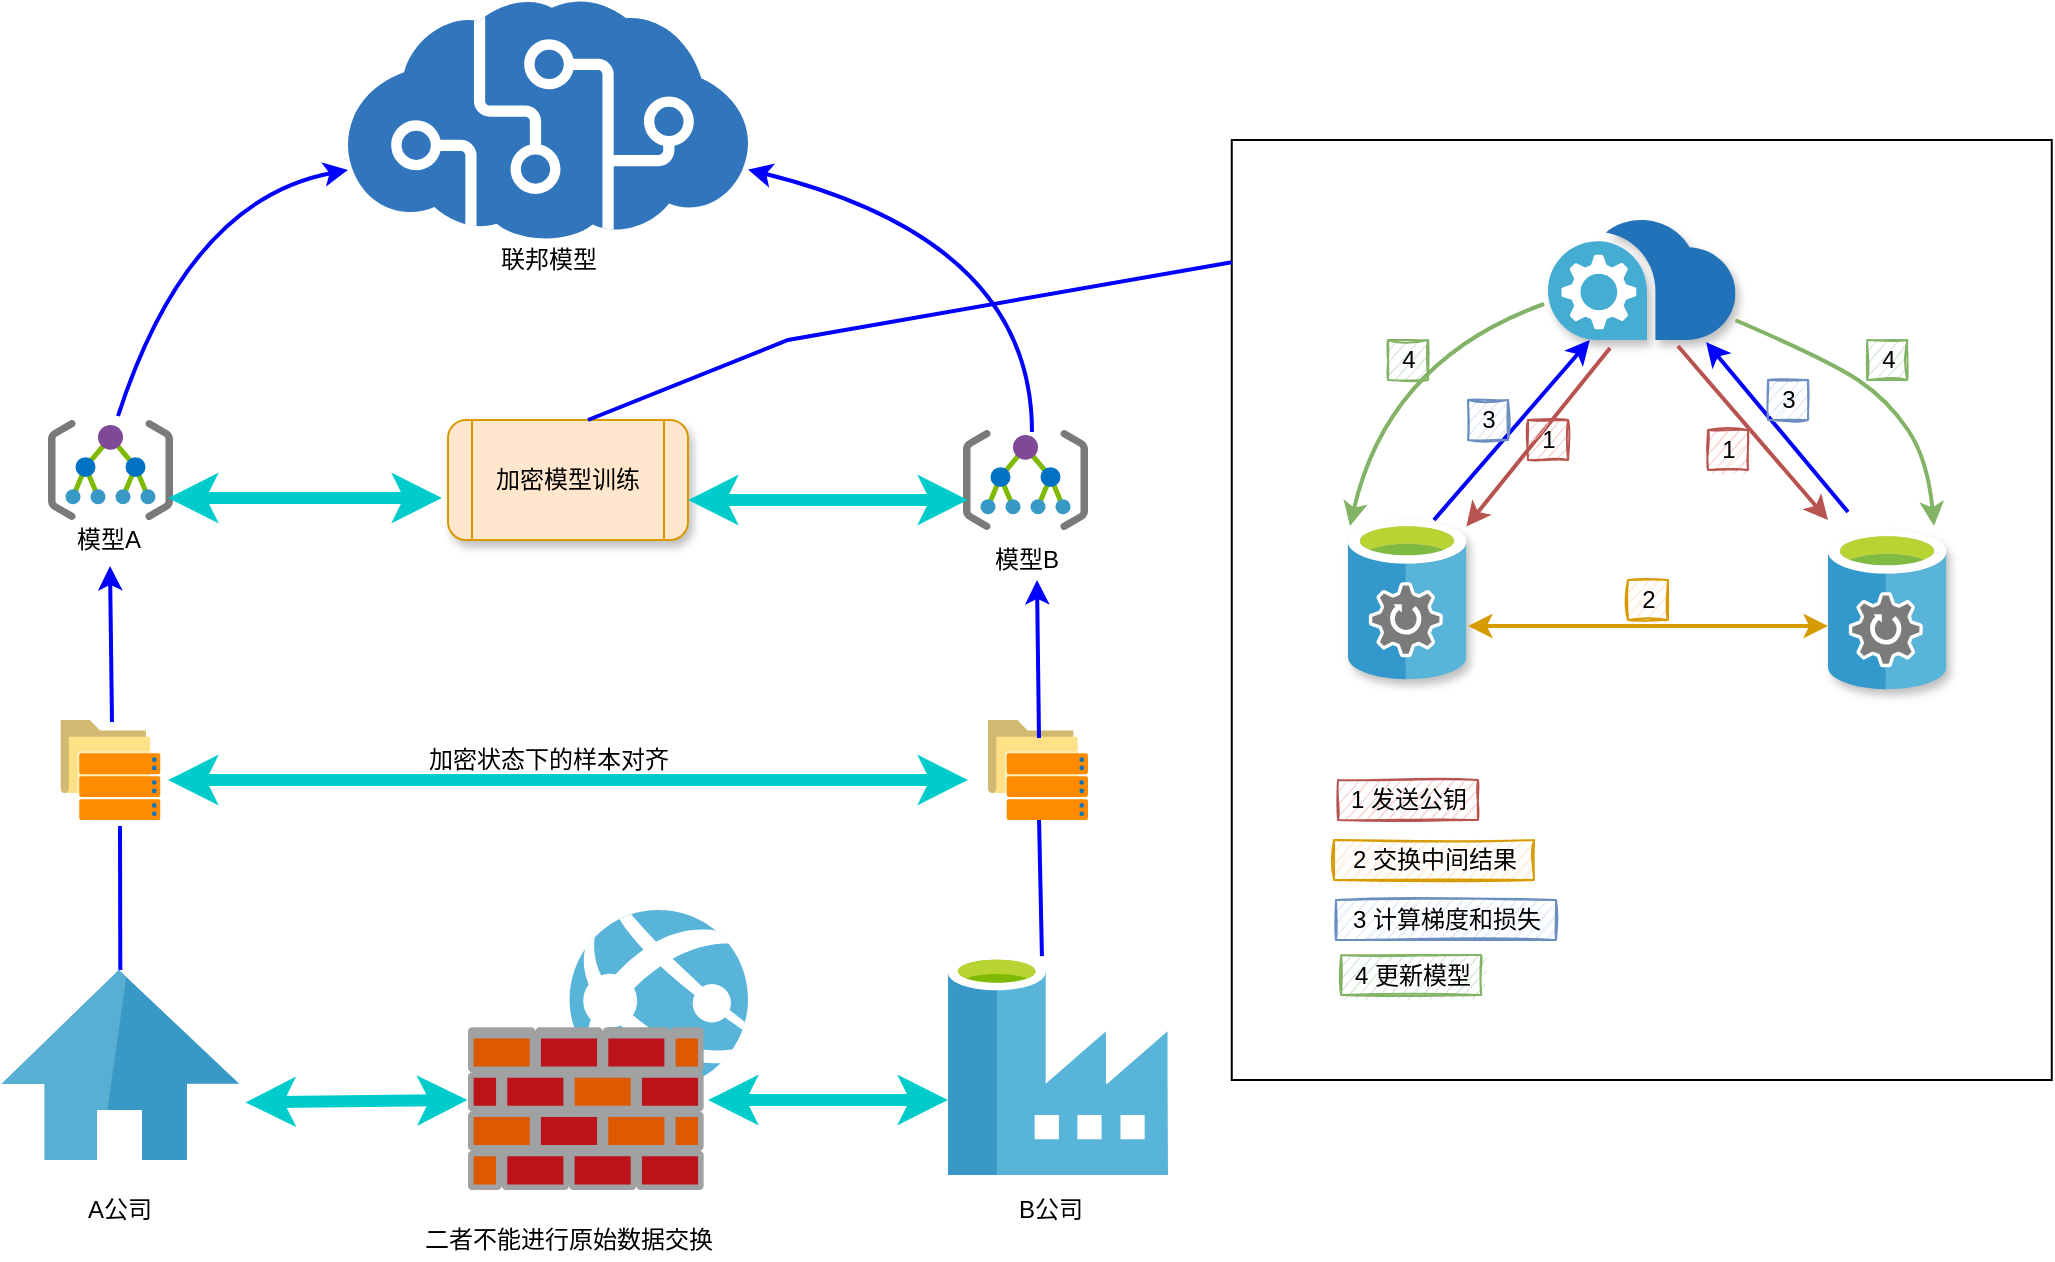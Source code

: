 <mxfile version="14.4.6" type="github">
  <diagram id="6a731a19-8d31-9384-78a2-239565b7b9f0" name="Page-1">
    <mxGraphModel dx="2062" dy="1076" grid="1" gridSize="10" guides="1" tooltips="1" connect="1" arrows="1" fold="1" page="1" pageScale="1" pageWidth="1169" pageHeight="827" background="#ffffff" math="0" shadow="0">
      <root>
        <mxCell id="0" />
        <mxCell id="1" parent="0" />
        <mxCell id="gq8Vkzmap3mjI1fMD19Z-67" value="" style="rounded=0;whiteSpace=wrap;html=1;" vertex="1" parent="1">
          <mxGeometry x="671.88" y="130" width="410" height="470" as="geometry" />
        </mxCell>
        <mxCell id="gq8Vkzmap3mjI1fMD19Z-1" value="" style="aspect=fixed;html=1;points=[];align=center;image;fontSize=12;image=img/lib/mscae/Cognitive_Services.svg;" vertex="1" parent="1">
          <mxGeometry x="230" y="60" width="200" height="120" as="geometry" />
        </mxCell>
        <mxCell id="gq8Vkzmap3mjI1fMD19Z-2" value="" style="aspect=fixed;html=1;points=[];align=center;image;fontSize=12;image=img/lib/mscae/Data_Factory.svg;" vertex="1" parent="1">
          <mxGeometry x="530" y="537.5" width="110" height="110" as="geometry" />
        </mxCell>
        <mxCell id="gq8Vkzmap3mjI1fMD19Z-3" value="" style="aspect=fixed;html=1;points=[];align=center;image;fontSize=12;image=img/lib/mscae/Azure_Home.svg;" vertex="1" parent="1">
          <mxGeometry x="56.88" y="545" width="118.75" height="95" as="geometry" />
        </mxCell>
        <mxCell id="gq8Vkzmap3mjI1fMD19Z-4" value="" style="aspect=fixed;html=1;points=[];align=center;image;fontSize=12;image=img/lib/mscae/Management_Groups.svg;" vertex="1" parent="1">
          <mxGeometry x="80" y="270" width="62.5" height="50" as="geometry" />
        </mxCell>
        <mxCell id="gq8Vkzmap3mjI1fMD19Z-6" value="" style="aspect=fixed;html=1;points=[];align=center;image;fontSize=12;image=img/lib/mscae/Management_Groups.svg;" vertex="1" parent="1">
          <mxGeometry x="537.5" y="275" width="62.5" height="50" as="geometry" />
        </mxCell>
        <mxCell id="gq8Vkzmap3mjI1fMD19Z-7" value="" style="aspect=fixed;html=1;points=[];align=center;image;fontSize=12;image=img/lib/mscae/Web_App_Firewall.svg;" vertex="1" parent="1">
          <mxGeometry x="290" y="515" width="140" height="140" as="geometry" />
        </mxCell>
        <mxCell id="gq8Vkzmap3mjI1fMD19Z-9" value="" style="aspect=fixed;html=1;points=[];align=center;image;fontSize=12;image=img/lib/mscae/AzureFXTEdgeFiler.svg;" vertex="1" parent="1">
          <mxGeometry x="86.25" y="420" width="50" height="50" as="geometry" />
        </mxCell>
        <mxCell id="gq8Vkzmap3mjI1fMD19Z-10" value="" style="aspect=fixed;html=1;points=[];align=center;image;fontSize=12;image=img/lib/mscae/AzureFXTEdgeFiler.svg;" vertex="1" parent="1">
          <mxGeometry x="550" y="420" width="50" height="50" as="geometry" />
        </mxCell>
        <mxCell id="gq8Vkzmap3mjI1fMD19Z-12" value="" style="endArrow=classic;startArrow=classic;html=1;fillColor=#dae8fc;strokeWidth=6;strokeColor=#00CCCC;" edge="1" parent="1">
          <mxGeometry width="50" height="50" relative="1" as="geometry">
            <mxPoint x="410" y="610" as="sourcePoint" />
            <mxPoint x="530" y="610" as="targetPoint" />
            <Array as="points">
              <mxPoint x="490" y="610" />
              <mxPoint x="510" y="610" />
            </Array>
          </mxGeometry>
        </mxCell>
        <mxCell id="gq8Vkzmap3mjI1fMD19Z-18" value="" style="endArrow=classic;startArrow=classic;html=1;strokeColor=#00CCCC;strokeWidth=6;" edge="1" parent="1">
          <mxGeometry width="50" height="50" relative="1" as="geometry">
            <mxPoint x="178.75" y="611.23" as="sourcePoint" />
            <mxPoint x="289.75" y="610.003" as="targetPoint" />
          </mxGeometry>
        </mxCell>
        <mxCell id="gq8Vkzmap3mjI1fMD19Z-20" value="" style="shape=image;html=1;verticalAlign=top;verticalLabelPosition=bottom;labelBackgroundColor=#ffffff;imageAspect=0;aspect=fixed;image=https://cdn4.iconfinder.com/data/icons/travello-basic-ui-1/64/Wrong-128.png" vertex="1" parent="1">
          <mxGeometry x="210" y="560" width="50" height="50" as="geometry" />
        </mxCell>
        <mxCell id="gq8Vkzmap3mjI1fMD19Z-21" value="" style="shape=image;html=1;verticalAlign=top;verticalLabelPosition=bottom;labelBackgroundColor=#ffffff;imageAspect=0;aspect=fixed;image=https://cdn4.iconfinder.com/data/icons/travello-basic-ui-1/64/Wrong-128.png" vertex="1" parent="1">
          <mxGeometry x="440" y="560" width="50" height="50" as="geometry" />
        </mxCell>
        <mxCell id="gq8Vkzmap3mjI1fMD19Z-22" value="A公司" style="text;html=1;strokeColor=none;fillColor=none;align=center;verticalAlign=middle;whiteSpace=wrap;rounded=0;" vertex="1" parent="1">
          <mxGeometry x="96.25" y="655" width="40" height="20" as="geometry" />
        </mxCell>
        <mxCell id="gq8Vkzmap3mjI1fMD19Z-23" value="B公司" style="text;html=1;align=center;verticalAlign=middle;resizable=0;points=[];autosize=1;" vertex="1" parent="1">
          <mxGeometry x="556.25" y="655" width="50" height="20" as="geometry" />
        </mxCell>
        <mxCell id="gq8Vkzmap3mjI1fMD19Z-24" value="二者不能进行原始数据交换" style="text;html=1;align=center;verticalAlign=middle;resizable=0;points=[];autosize=1;" vertex="1" parent="1">
          <mxGeometry x="260" y="670" width="160" height="20" as="geometry" />
        </mxCell>
        <mxCell id="gq8Vkzmap3mjI1fMD19Z-25" value="" style="endArrow=classic;startArrow=classic;html=1;strokeColor=#00CCCC;strokeWidth=6;" edge="1" parent="1">
          <mxGeometry width="50" height="50" relative="1" as="geometry">
            <mxPoint x="140" y="450" as="sourcePoint" />
            <mxPoint x="540" y="450" as="targetPoint" />
          </mxGeometry>
        </mxCell>
        <mxCell id="gq8Vkzmap3mjI1fMD19Z-26" value="加密状态下的样本对齐" style="text;html=1;align=center;verticalAlign=middle;resizable=0;points=[];autosize=1;" vertex="1" parent="1">
          <mxGeometry x="260" y="430" width="140" height="20" as="geometry" />
        </mxCell>
        <mxCell id="gq8Vkzmap3mjI1fMD19Z-27" value="加密模型训练" style="shape=process;whiteSpace=wrap;html=1;backgroundOutline=1;fillColor=#ffe6cc;strokeColor=#d79b00;sketch=0;shadow=1;rounded=1;glass=0;" vertex="1" parent="1">
          <mxGeometry x="280" y="270" width="120" height="60" as="geometry" />
        </mxCell>
        <mxCell id="gq8Vkzmap3mjI1fMD19Z-28" value="模型A" style="text;html=1;align=center;verticalAlign=middle;resizable=0;points=[];autosize=1;" vertex="1" parent="1">
          <mxGeometry x="85" y="320" width="50" height="20" as="geometry" />
        </mxCell>
        <mxCell id="gq8Vkzmap3mjI1fMD19Z-29" value="模型B" style="text;html=1;align=center;verticalAlign=middle;resizable=0;points=[];autosize=1;" vertex="1" parent="1">
          <mxGeometry x="543.75" y="330" width="50" height="20" as="geometry" />
        </mxCell>
        <mxCell id="gq8Vkzmap3mjI1fMD19Z-30" value="" style="endArrow=classic;startArrow=classic;html=1;strokeColor=#00CCCC;strokeWidth=6;entryX=-0.025;entryY=0.65;entryDx=0;entryDy=0;entryPerimeter=0;exitX=0.96;exitY=0.78;exitDx=0;exitDy=0;exitPerimeter=0;" edge="1" parent="1" source="gq8Vkzmap3mjI1fMD19Z-4" target="gq8Vkzmap3mjI1fMD19Z-27">
          <mxGeometry width="50" height="50" relative="1" as="geometry">
            <mxPoint x="178.75" y="320" as="sourcePoint" />
            <mxPoint x="228.75" y="270" as="targetPoint" />
          </mxGeometry>
        </mxCell>
        <mxCell id="gq8Vkzmap3mjI1fMD19Z-31" value="" style="endArrow=classic;startArrow=classic;html=1;strokeColor=#00CCCC;strokeWidth=6;" edge="1" parent="1">
          <mxGeometry width="50" height="50" relative="1" as="geometry">
            <mxPoint x="400" y="310" as="sourcePoint" />
            <mxPoint x="540" y="310" as="targetPoint" />
          </mxGeometry>
        </mxCell>
        <mxCell id="gq8Vkzmap3mjI1fMD19Z-33" value="" style="endArrow=classic;html=1;strokeWidth=2;exitX=0.56;exitY=-0.04;exitDx=0;exitDy=0;exitPerimeter=0;entryX=0;entryY=0.708;entryDx=0;entryDy=0;entryPerimeter=0;curved=1;strokeColor=#0000FF;" edge="1" parent="1" source="gq8Vkzmap3mjI1fMD19Z-4" target="gq8Vkzmap3mjI1fMD19Z-1">
          <mxGeometry width="50" height="50" relative="1" as="geometry">
            <mxPoint x="110" y="230" as="sourcePoint" />
            <mxPoint x="160" y="180" as="targetPoint" />
            <Array as="points">
              <mxPoint x="150" y="160" />
            </Array>
          </mxGeometry>
        </mxCell>
        <mxCell id="gq8Vkzmap3mjI1fMD19Z-34" value="" style="endArrow=classic;html=1;strokeWidth=2;exitX=0.552;exitY=0.02;exitDx=0;exitDy=0;exitPerimeter=0;curved=1;strokeColor=#0000FF;" edge="1" parent="1" source="gq8Vkzmap3mjI1fMD19Z-6" target="gq8Vkzmap3mjI1fMD19Z-1">
          <mxGeometry width="50" height="50" relative="1" as="geometry">
            <mxPoint x="570" y="270" as="sourcePoint" />
            <mxPoint x="705" y="146.96" as="targetPoint" />
            <Array as="points">
              <mxPoint x="572" y="180" />
            </Array>
          </mxGeometry>
        </mxCell>
        <mxCell id="gq8Vkzmap3mjI1fMD19Z-35" value="" style="endArrow=none;html=1;strokeColor=#0000FF;strokeWidth=2;entryX=0.595;entryY=1.06;entryDx=0;entryDy=0;entryPerimeter=0;" edge="1" parent="1" source="gq8Vkzmap3mjI1fMD19Z-3" target="gq8Vkzmap3mjI1fMD19Z-9">
          <mxGeometry width="50" height="50" relative="1" as="geometry">
            <mxPoint x="86.25" y="545" as="sourcePoint" />
            <mxPoint x="136.25" y="495" as="targetPoint" />
          </mxGeometry>
        </mxCell>
        <mxCell id="gq8Vkzmap3mjI1fMD19Z-36" value="" style="endArrow=none;html=1;strokeColor=#0000FF;strokeWidth=2;exitX=0.427;exitY=0.005;exitDx=0;exitDy=0;exitPerimeter=0;" edge="1" parent="1" source="gq8Vkzmap3mjI1fMD19Z-2" target="gq8Vkzmap3mjI1fMD19Z-10">
          <mxGeometry width="50" height="50" relative="1" as="geometry">
            <mxPoint x="582.263" y="542" as="sourcePoint" />
            <mxPoint x="580" y="480" as="targetPoint" />
          </mxGeometry>
        </mxCell>
        <mxCell id="gq8Vkzmap3mjI1fMD19Z-37" value="" style="endArrow=classic;html=1;strokeColor=#0000FF;strokeWidth=2;entryX=0.52;entryY=1.15;entryDx=0;entryDy=0;entryPerimeter=0;exitX=0.515;exitY=0.02;exitDx=0;exitDy=0;exitPerimeter=0;" edge="1" parent="1" source="gq8Vkzmap3mjI1fMD19Z-9" target="gq8Vkzmap3mjI1fMD19Z-28">
          <mxGeometry width="50" height="50" relative="1" as="geometry">
            <mxPoint x="118" y="421" as="sourcePoint" />
            <mxPoint x="120" y="364" as="targetPoint" />
          </mxGeometry>
        </mxCell>
        <mxCell id="gq8Vkzmap3mjI1fMD19Z-38" value="" style="endArrow=classic;html=1;strokeColor=#0000FF;strokeWidth=2;exitX=0.415;exitY=0.02;exitDx=0;exitDy=0;exitPerimeter=0;entryX=0.42;entryY=1.1;entryDx=0;entryDy=0;entryPerimeter=0;" edge="1" parent="1">
          <mxGeometry width="50" height="50" relative="1" as="geometry">
            <mxPoint x="575.5" y="429" as="sourcePoint" />
            <mxPoint x="574.5" y="350" as="targetPoint" />
          </mxGeometry>
        </mxCell>
        <mxCell id="gq8Vkzmap3mjI1fMD19Z-41" value="联邦模型" style="text;html=1;align=center;verticalAlign=middle;resizable=0;points=[];autosize=1;" vertex="1" parent="1">
          <mxGeometry x="300" y="180" width="60" height="20" as="geometry" />
        </mxCell>
        <mxCell id="gq8Vkzmap3mjI1fMD19Z-42" value="" style="aspect=fixed;html=1;points=[];align=center;image;fontSize=12;image=img/lib/mscae/StorSimple_Data_Managers.svg;rounded=1;shadow=1;glass=0;sketch=0;" vertex="1" parent="1">
          <mxGeometry x="730" y="320" width="59.2" height="80" as="geometry" />
        </mxCell>
        <mxCell id="gq8Vkzmap3mjI1fMD19Z-43" value="" style="aspect=fixed;html=1;points=[];align=center;image;fontSize=12;image=img/lib/mscae/StorSimple_Data_Managers.svg;rounded=1;shadow=1;glass=0;sketch=0;" vertex="1" parent="1">
          <mxGeometry x="970" y="325" width="59.2" height="80" as="geometry" />
        </mxCell>
        <mxCell id="gq8Vkzmap3mjI1fMD19Z-44" value="" style="aspect=fixed;html=1;points=[];align=center;image;fontSize=12;image=img/lib/mscae/Data_Box_Edge_Data_Box_Gateway.svg;rounded=1;shadow=1;glass=0;sketch=0;" vertex="1" parent="1">
          <mxGeometry x="830" y="170" width="93.75" height="60" as="geometry" />
        </mxCell>
        <mxCell id="gq8Vkzmap3mjI1fMD19Z-45" value="" style="endArrow=classic;html=1;strokeColor=#0000FF;strokeWidth=2;exitX=0.726;exitY=0;exitDx=0;exitDy=0;exitPerimeter=0;" edge="1" parent="1" source="gq8Vkzmap3mjI1fMD19Z-42" target="gq8Vkzmap3mjI1fMD19Z-44">
          <mxGeometry width="50" height="50" relative="1" as="geometry">
            <mxPoint x="790" y="290" as="sourcePoint" />
            <mxPoint x="840" y="230" as="targetPoint" />
          </mxGeometry>
        </mxCell>
        <mxCell id="gq8Vkzmap3mjI1fMD19Z-46" value="" style="endArrow=classic;html=1;strokeColor=#0000FF;strokeWidth=2;entryX=0.843;entryY=1.017;entryDx=0;entryDy=0;entryPerimeter=0;" edge="1" parent="1" target="gq8Vkzmap3mjI1fMD19Z-44">
          <mxGeometry width="50" height="50" relative="1" as="geometry">
            <mxPoint x="980" y="316" as="sourcePoint" />
            <mxPoint x="1028.287" y="220" as="targetPoint" />
          </mxGeometry>
        </mxCell>
        <mxCell id="gq8Vkzmap3mjI1fMD19Z-47" value="" style="endArrow=classic;html=1;strokeColor=#b85450;strokeWidth=2;exitX=0.331;exitY=1.067;exitDx=0;exitDy=0;exitPerimeter=0;fillColor=#f8cecc;" edge="1" parent="1" source="gq8Vkzmap3mjI1fMD19Z-44" target="gq8Vkzmap3mjI1fMD19Z-42">
          <mxGeometry width="50" height="50" relative="1" as="geometry">
            <mxPoint x="808.585" y="310" as="sourcePoint" />
            <mxPoint x="750" y="240" as="targetPoint" />
          </mxGeometry>
        </mxCell>
        <mxCell id="gq8Vkzmap3mjI1fMD19Z-48" value="" style="endArrow=classic;html=1;strokeColor=#b85450;strokeWidth=2;exitX=0.693;exitY=1.05;exitDx=0;exitDy=0;exitPerimeter=0;fillColor=#f8cecc;" edge="1" parent="1" source="gq8Vkzmap3mjI1fMD19Z-44">
          <mxGeometry width="50" height="50" relative="1" as="geometry">
            <mxPoint x="1087.965" y="284.98" as="sourcePoint" />
            <mxPoint x="970" y="320" as="targetPoint" />
          </mxGeometry>
        </mxCell>
        <mxCell id="gq8Vkzmap3mjI1fMD19Z-49" value="" style="endArrow=classic;html=1;strokeColor=#82b366;strokeWidth=2;exitX=-0.021;exitY=0.7;exitDx=0;exitDy=0;exitPerimeter=0;entryX=0.017;entryY=0.038;entryDx=0;entryDy=0;entryPerimeter=0;curved=1;fillColor=#d5e8d4;" edge="1" parent="1" source="gq8Vkzmap3mjI1fMD19Z-44" target="gq8Vkzmap3mjI1fMD19Z-42">
          <mxGeometry width="50" height="50" relative="1" as="geometry">
            <mxPoint x="811.831" y="210.0" as="sourcePoint" />
            <mxPoint x="750.0" y="288.433" as="targetPoint" />
            <Array as="points">
              <mxPoint x="750" y="240" />
            </Array>
          </mxGeometry>
        </mxCell>
        <mxCell id="gq8Vkzmap3mjI1fMD19Z-50" value="" style="endArrow=classic;html=1;strokeColor=#82b366;strokeWidth=2;entryX=0.895;entryY=-0.025;entryDx=0;entryDy=0;entryPerimeter=0;curved=1;fillColor=#d5e8d4;" edge="1" parent="1" source="gq8Vkzmap3mjI1fMD19Z-44" target="gq8Vkzmap3mjI1fMD19Z-43">
          <mxGeometry width="50" height="50" relative="1" as="geometry">
            <mxPoint x="838.031" y="222" as="sourcePoint" />
            <mxPoint x="751.006" y="323.04" as="targetPoint" />
            <Array as="points">
              <mxPoint x="970" y="240" />
              <mxPoint x="1000" y="260" />
              <mxPoint x="1020" y="290" />
            </Array>
          </mxGeometry>
        </mxCell>
        <mxCell id="gq8Vkzmap3mjI1fMD19Z-51" value="" style="endArrow=classic;startArrow=classic;html=1;strokeColor=#d79b00;strokeWidth=2;entryX=0;entryY=0.6;entryDx=0;entryDy=0;entryPerimeter=0;exitX=1.014;exitY=0.663;exitDx=0;exitDy=0;exitPerimeter=0;fillColor=#ffe6cc;" edge="1" parent="1" source="gq8Vkzmap3mjI1fMD19Z-42" target="gq8Vkzmap3mjI1fMD19Z-43">
          <mxGeometry width="50" height="50" relative="1" as="geometry">
            <mxPoint x="830" y="373" as="sourcePoint" />
            <mxPoint x="940" y="360" as="targetPoint" />
          </mxGeometry>
        </mxCell>
        <mxCell id="gq8Vkzmap3mjI1fMD19Z-52" value="1" style="text;html=1;align=center;verticalAlign=middle;resizable=0;points=[];autosize=1;sketch=1;fillColor=#f8cecc;strokeColor=#b85450;" vertex="1" parent="1">
          <mxGeometry x="820" y="270" width="20" height="20" as="geometry" />
        </mxCell>
        <mxCell id="gq8Vkzmap3mjI1fMD19Z-53" value="1" style="text;html=1;align=center;verticalAlign=middle;resizable=0;points=[];autosize=1;sketch=1;fillColor=#f8cecc;strokeColor=#b85450;" vertex="1" parent="1">
          <mxGeometry x="910" y="275" width="20" height="20" as="geometry" />
        </mxCell>
        <mxCell id="gq8Vkzmap3mjI1fMD19Z-54" value="3" style="text;html=1;align=center;verticalAlign=middle;resizable=0;points=[];autosize=1;fillColor=#dae8fc;strokeColor=#6c8ebf;sketch=1;" vertex="1" parent="1">
          <mxGeometry x="790" y="260" width="20" height="20" as="geometry" />
        </mxCell>
        <mxCell id="gq8Vkzmap3mjI1fMD19Z-55" value="3" style="text;html=1;align=center;verticalAlign=middle;resizable=0;points=[];autosize=1;fillColor=#dae8fc;strokeColor=#6c8ebf;sketch=1;" vertex="1" parent="1">
          <mxGeometry x="940" y="250" width="20" height="20" as="geometry" />
        </mxCell>
        <mxCell id="gq8Vkzmap3mjI1fMD19Z-56" value="2" style="text;html=1;align=center;verticalAlign=middle;resizable=0;points=[];autosize=1;fillColor=#ffe6cc;strokeColor=#d79b00;sketch=1;" vertex="1" parent="1">
          <mxGeometry x="870" y="350" width="20" height="20" as="geometry" />
        </mxCell>
        <mxCell id="gq8Vkzmap3mjI1fMD19Z-58" value="4" style="text;html=1;align=center;verticalAlign=middle;resizable=0;points=[];autosize=1;fillColor=#d5e8d4;strokeColor=#82b366;sketch=1;" vertex="1" parent="1">
          <mxGeometry x="750" y="230" width="20" height="20" as="geometry" />
        </mxCell>
        <mxCell id="gq8Vkzmap3mjI1fMD19Z-59" value="4" style="text;html=1;align=center;verticalAlign=middle;resizable=0;points=[];autosize=1;fillColor=#d5e8d4;strokeColor=#82b366;sketch=1;" vertex="1" parent="1">
          <mxGeometry x="989.6" y="230" width="20" height="20" as="geometry" />
        </mxCell>
        <mxCell id="gq8Vkzmap3mjI1fMD19Z-60" value="1 发送公钥" style="text;html=1;align=center;verticalAlign=middle;resizable=0;points=[];autosize=1;fillColor=#f8cecc;strokeColor=#b85450;sketch=1;" vertex="1" parent="1">
          <mxGeometry x="725" y="450" width="70" height="20" as="geometry" />
        </mxCell>
        <mxCell id="gq8Vkzmap3mjI1fMD19Z-61" value="2 交换中间结果" style="text;html=1;align=center;verticalAlign=middle;resizable=0;points=[];autosize=1;fillColor=#ffe6cc;strokeColor=#d79b00;sketch=1;" vertex="1" parent="1">
          <mxGeometry x="723" y="480" width="100" height="20" as="geometry" />
        </mxCell>
        <mxCell id="gq8Vkzmap3mjI1fMD19Z-63" value="3 计算梯度和损失" style="text;html=1;align=center;verticalAlign=middle;resizable=0;points=[];autosize=1;fillColor=#dae8fc;strokeColor=#6c8ebf;sketch=1;" vertex="1" parent="1">
          <mxGeometry x="724" y="510" width="110" height="20" as="geometry" />
        </mxCell>
        <mxCell id="gq8Vkzmap3mjI1fMD19Z-64" value="4 更新模型" style="text;html=1;align=center;verticalAlign=middle;resizable=0;points=[];autosize=1;fillColor=#d5e8d4;strokeColor=#82b366;sketch=1;" vertex="1" parent="1">
          <mxGeometry x="726.6" y="537.5" width="70" height="20" as="geometry" />
        </mxCell>
        <mxCell id="gq8Vkzmap3mjI1fMD19Z-66" value="" style="endArrow=none;html=1;strokeColor=#0000FF;strokeWidth=2;rounded=0;entryX=0;entryY=0.13;entryDx=0;entryDy=0;entryPerimeter=0;" edge="1" parent="1" target="gq8Vkzmap3mjI1fMD19Z-67">
          <mxGeometry width="50" height="50" relative="1" as="geometry">
            <mxPoint x="350" y="270" as="sourcePoint" />
            <mxPoint x="660" y="210" as="targetPoint" />
            <Array as="points">
              <mxPoint x="450" y="230" />
            </Array>
          </mxGeometry>
        </mxCell>
      </root>
    </mxGraphModel>
  </diagram>
</mxfile>
